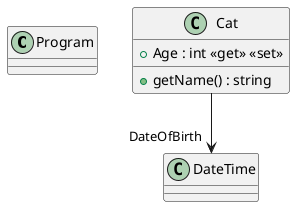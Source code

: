 @startuml
class Program {
}
class Cat {
    + getName() : string
    + Age : int <<get>> <<set>>
}
Cat --> "DateOfBirth" DateTime
@enduml
